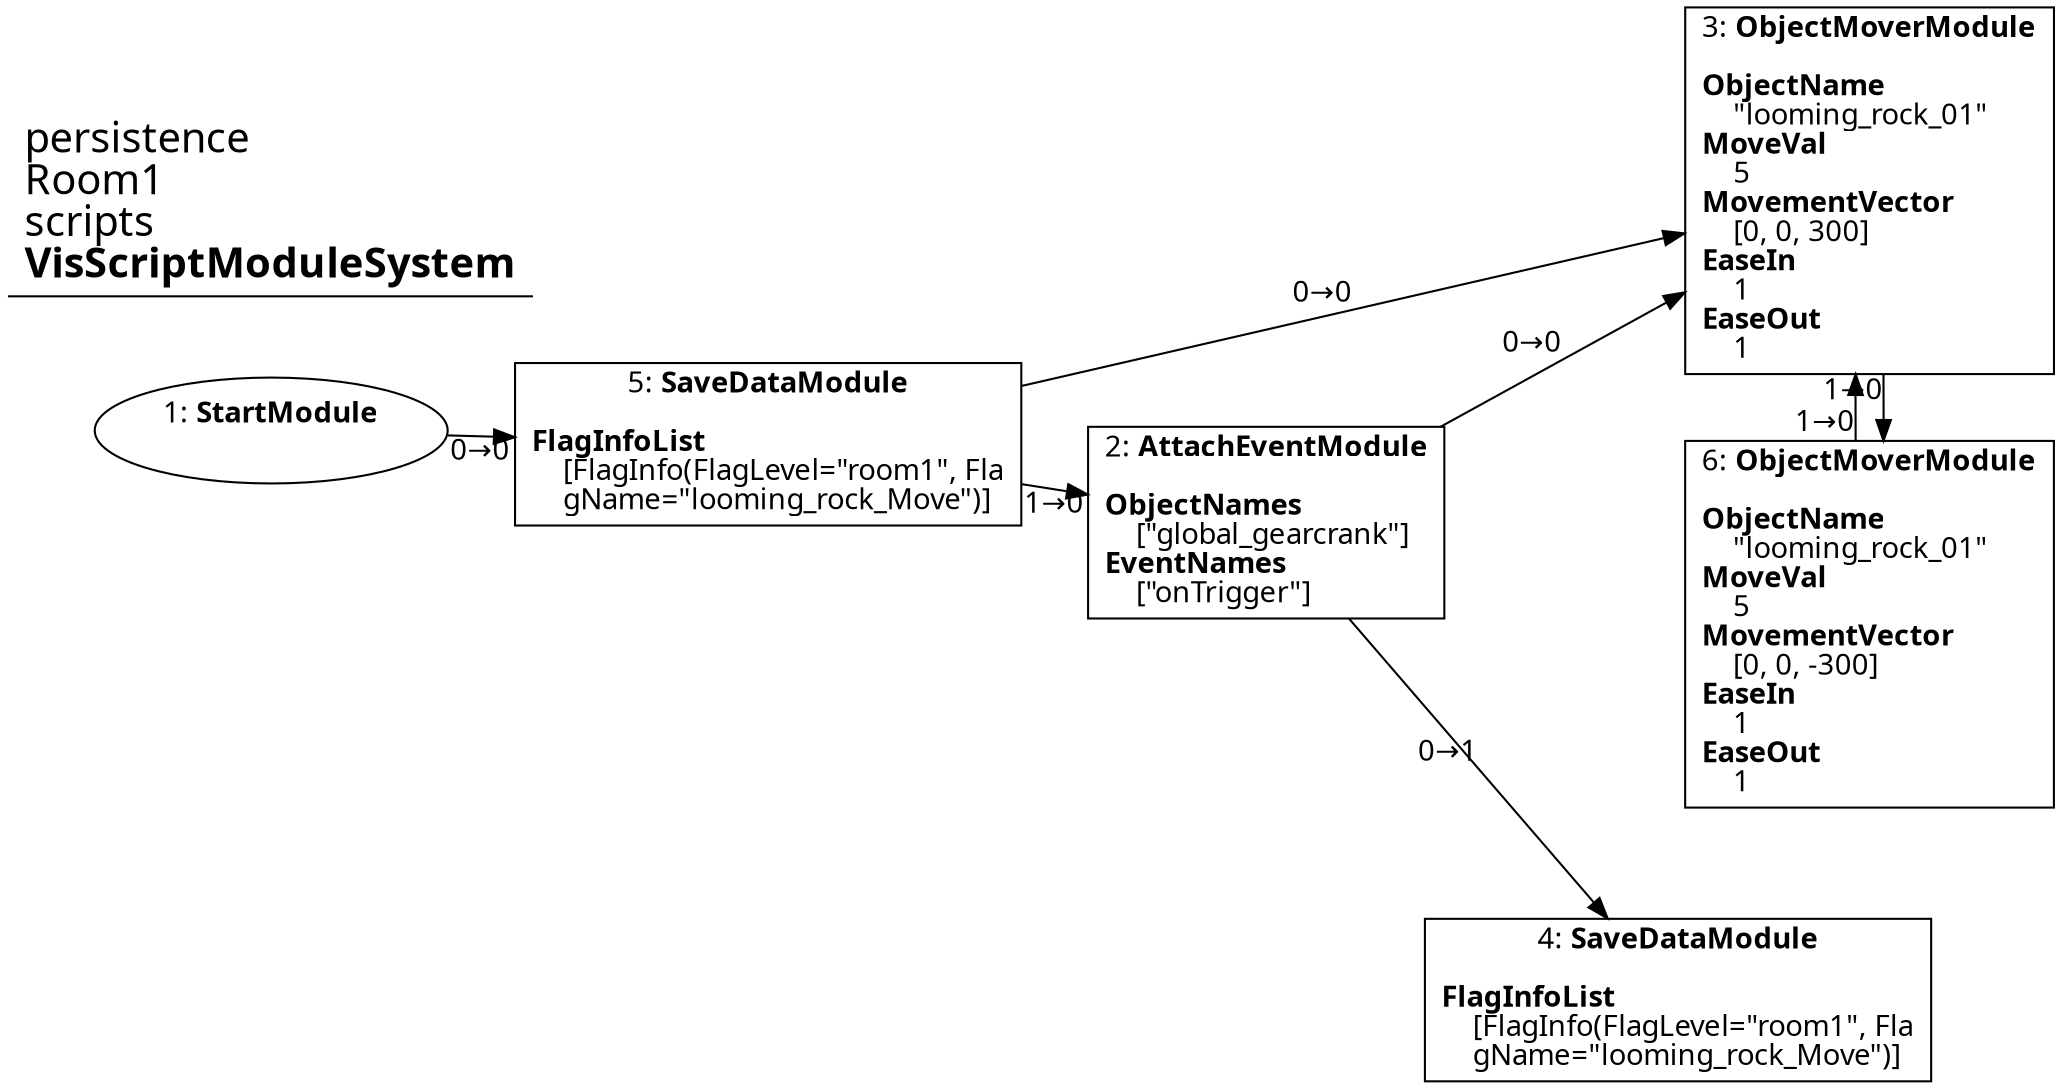 digraph {
    layout = fdp;
    overlap = prism;
    sep = "+16";
    splines = spline;

    node [ shape = box ];

    graph [ fontname = "Segoe UI" ];
    node [ fontname = "Segoe UI" ];
    edge [ fontname = "Segoe UI" ];

    1 [ label = <1: <b>StartModule</b><br/><br/>> ];
    1 [ shape = oval ]
    1 [ pos = "-0.029000001,-0.22100002!" ];
    1 -> 5 [ label = "0→0" ];

    2 [ label = <2: <b>AttachEventModule</b><br/><br/><b>ObjectNames</b><br align="left"/>    [&quot;global_gearcrank&quot;]<br align="left"/><b>EventNames</b><br align="left"/>    [&quot;onTrigger&quot;]<br align="left"/>> ];
    2 [ pos = "0.39800003,-0.261!" ];
    2 -> 4 [ label = "0→1" ];
    2 -> 3 [ label = "0→0" ];

    3 [ label = <3: <b>ObjectMoverModule</b><br/><br/><b>ObjectName</b><br align="left"/>    &quot;looming_rock_01&quot;<br align="left"/><b>MoveVal</b><br align="left"/>    5<br align="left"/><b>MovementVector</b><br align="left"/>    [0, 0, 300]<br align="left"/><b>EaseIn</b><br align="left"/>    1<br align="left"/><b>EaseOut</b><br align="left"/>    1<br align="left"/>> ];
    3 [ pos = "0.703,-0.126!" ];
    3 -> 6 [ label = "1→0" ];

    4 [ label = <4: <b>SaveDataModule</b><br/><br/><b>FlagInfoList</b><br align="left"/>    [FlagInfo(FlagLevel=&quot;room1&quot;, Fla<br align="left"/>    gName=&quot;looming_rock_Move&quot;)]<br align="left"/>> ];
    4 [ pos = "0.61,-0.48000002!" ];

    5 [ label = <5: <b>SaveDataModule</b><br/><br/><b>FlagInfoList</b><br align="left"/>    [FlagInfo(FlagLevel=&quot;room1&quot;, Fla<br align="left"/>    gName=&quot;looming_rock_Move&quot;)]<br align="left"/>> ];
    5 [ pos = "0.148,-0.22100002!" ];
    5 -> 2 [ label = "1→0" ];
    5 -> 3 [ label = "0→0" ];

    6 [ label = <6: <b>ObjectMoverModule</b><br/><br/><b>ObjectName</b><br align="left"/>    &quot;looming_rock_01&quot;<br align="left"/><b>MoveVal</b><br align="left"/>    5<br align="left"/><b>MovementVector</b><br align="left"/>    [0, 0, -300]<br align="left"/><b>EaseIn</b><br align="left"/>    1<br align="left"/><b>EaseOut</b><br align="left"/>    1<br align="left"/>> ];
    6 [ pos = "0.703,-0.29700002!" ];
    6 -> 3 [ label = "1→0" ];

    title [ pos = "-0.030000001,-0.125!" ];
    title [ shape = underline ];
    title [ label = <<font point-size="20">persistence<br align="left"/>Room1<br align="left"/>scripts<br align="left"/><b>VisScriptModuleSystem</b><br align="left"/></font>> ];
}
